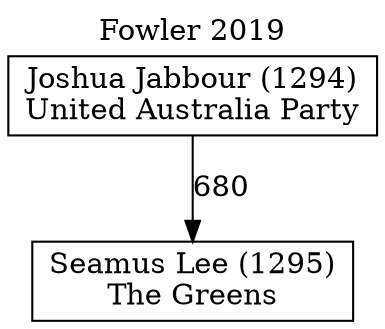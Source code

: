 // House preference flow
digraph "Seamus Lee (1295)_Fowler_2019" {
	graph [label="Fowler 2019" labelloc=t mclimit=10]
	node [shape=box]
	"Joshua Jabbour (1294)" [label="Joshua Jabbour (1294)
United Australia Party"]
	"Seamus Lee (1295)" [label="Seamus Lee (1295)
The Greens"]
	"Joshua Jabbour (1294)" -> "Seamus Lee (1295)" [label=680]
}
